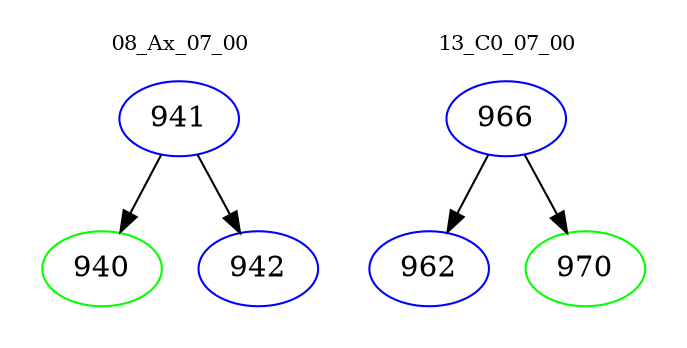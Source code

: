digraph{
subgraph cluster_0 {
color = white
label = "08_Ax_07_00";
fontsize=10;
T0_941 [label="941", color="blue"]
T0_941 -> T0_940 [color="black"]
T0_940 [label="940", color="green"]
T0_941 -> T0_942 [color="black"]
T0_942 [label="942", color="blue"]
}
subgraph cluster_1 {
color = white
label = "13_C0_07_00";
fontsize=10;
T1_966 [label="966", color="blue"]
T1_966 -> T1_962 [color="black"]
T1_962 [label="962", color="blue"]
T1_966 -> T1_970 [color="black"]
T1_970 [label="970", color="green"]
}
}
